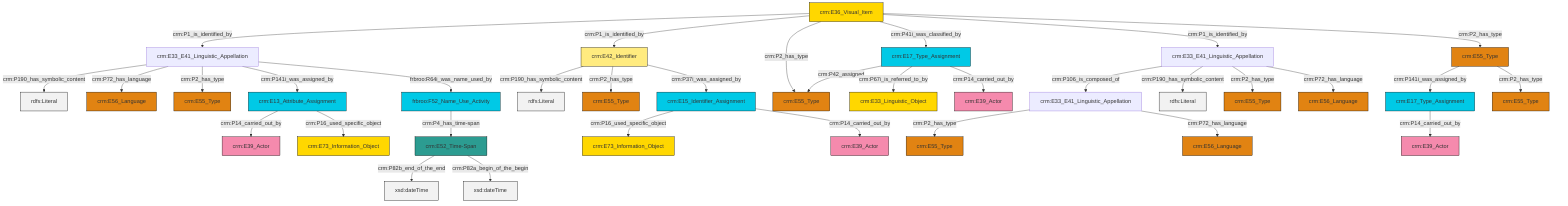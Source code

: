 graph TD
classDef Literal fill:#f2f2f2,stroke:#000000;
classDef CRM_Entity fill:#FFFFFF,stroke:#000000;
classDef Temporal_Entity fill:#00C9E6, stroke:#000000;
classDef Type fill:#E18312, stroke:#000000;
classDef Time-Span fill:#2C9C91, stroke:#000000;
classDef Appellation fill:#FFEB7F, stroke:#000000;
classDef Place fill:#008836, stroke:#000000;
classDef Persistent_Item fill:#B266B2, stroke:#000000;
classDef Conceptual_Object fill:#FFD700, stroke:#000000;
classDef Physical_Thing fill:#D2B48C, stroke:#000000;
classDef Actor fill:#f58aad, stroke:#000000;
classDef PC_Classes fill:#4ce600, stroke:#000000;
classDef Multi fill:#cccccc,stroke:#000000;

0["crm:E55_Type"]:::Type -->|crm:P141i_was_assigned_by| 1["crm:E17_Type_Assignment"]:::Temporal_Entity
6["crm:E17_Type_Assignment"]:::Temporal_Entity -->|crm:P42_assigned| 7["crm:E55_Type"]:::Type
13["crm:E36_Visual_Item"]:::Conceptual_Object -->|crm:P1_is_identified_by| 14["crm:E33_E41_Linguistic_Appellation"]:::Default
18["crm:E33_E41_Linguistic_Appellation"]:::Default -->|crm:P106_is_composed_of| 19["crm:E33_E41_Linguistic_Appellation"]:::Default
6["crm:E17_Type_Assignment"]:::Temporal_Entity -->|crm:P67i_is_referred_to_by| 20["crm:E33_Linguistic_Object"]:::Conceptual_Object
14["crm:E33_E41_Linguistic_Appellation"]:::Default -->|crm:P190_has_symbolic_content| 23[rdfs:Literal]:::Literal
18["crm:E33_E41_Linguistic_Appellation"]:::Default -->|crm:P190_has_symbolic_content| 26[rdfs:Literal]:::Literal
18["crm:E33_E41_Linguistic_Appellation"]:::Default -->|crm:P2_has_type| 8["crm:E55_Type"]:::Type
1["crm:E17_Type_Assignment"]:::Temporal_Entity -->|crm:P14_carried_out_by| 29["crm:E39_Actor"]:::Actor
13["crm:E36_Visual_Item"]:::Conceptual_Object -->|crm:P1_is_identified_by| 21["crm:E42_Identifier"]:::Appellation
6["crm:E17_Type_Assignment"]:::Temporal_Entity -->|crm:P14_carried_out_by| 15["crm:E39_Actor"]:::Actor
21["crm:E42_Identifier"]:::Appellation -->|crm:P190_has_symbolic_content| 40[rdfs:Literal]:::Literal
0["crm:E55_Type"]:::Type -->|crm:P2_has_type| 24["crm:E55_Type"]:::Type
13["crm:E36_Visual_Item"]:::Conceptual_Object -->|crm:P2_has_type| 7["crm:E55_Type"]:::Type
37["crm:E52_Time-Span"]:::Time-Span -->|crm:P82b_end_of_the_end| 46[xsd:dateTime]:::Literal
13["crm:E36_Visual_Item"]:::Conceptual_Object -->|crm:P41i_was_classified_by| 6["crm:E17_Type_Assignment"]:::Temporal_Entity
13["crm:E36_Visual_Item"]:::Conceptual_Object -->|crm:P1_is_identified_by| 18["crm:E33_E41_Linguistic_Appellation"]:::Default
21["crm:E42_Identifier"]:::Appellation -->|crm:P2_has_type| 50["crm:E55_Type"]:::Type
10["crm:E15_Identifier_Assignment"]:::Temporal_Entity -->|crm:P16_used_specific_object| 4["crm:E73_Information_Object"]:::Conceptual_Object
14["crm:E33_E41_Linguistic_Appellation"]:::Default -->|crm:P72_has_language| 48["crm:E56_Language"]:::Type
14["crm:E33_E41_Linguistic_Appellation"]:::Default -->|crm:P2_has_type| 51["crm:E55_Type"]:::Type
13["crm:E36_Visual_Item"]:::Conceptual_Object -->|crm:P2_has_type| 0["crm:E55_Type"]:::Type
19["crm:E33_E41_Linguistic_Appellation"]:::Default -->|crm:P2_has_type| 55["crm:E55_Type"]:::Type
41["crm:E13_Attribute_Assignment"]:::Temporal_Entity -->|crm:P14_carried_out_by| 35["crm:E39_Actor"]:::Actor
14["crm:E33_E41_Linguistic_Appellation"]:::Default -->|crm:P141i_was_assigned_by| 41["crm:E13_Attribute_Assignment"]:::Temporal_Entity
18["crm:E33_E41_Linguistic_Appellation"]:::Default -->|crm:P72_has_language| 56["crm:E56_Language"]:::Type
19["crm:E33_E41_Linguistic_Appellation"]:::Default -->|crm:P72_has_language| 43["crm:E56_Language"]:::Type
21["crm:E42_Identifier"]:::Appellation -->|crm:P37i_was_assigned_by| 10["crm:E15_Identifier_Assignment"]:::Temporal_Entity
41["crm:E13_Attribute_Assignment"]:::Temporal_Entity -->|crm:P16_used_specific_object| 33["crm:E73_Information_Object"]:::Conceptual_Object
14["crm:E33_E41_Linguistic_Appellation"]:::Default -->|frbroo:R64i_was_name_used_by| 27["frbroo:F52_Name_Use_Activity"]:::Temporal_Entity
37["crm:E52_Time-Span"]:::Time-Span -->|crm:P82a_begin_of_the_begin| 62[xsd:dateTime]:::Literal
10["crm:E15_Identifier_Assignment"]:::Temporal_Entity -->|crm:P14_carried_out_by| 2["crm:E39_Actor"]:::Actor
27["frbroo:F52_Name_Use_Activity"]:::Temporal_Entity -->|crm:P4_has_time-span| 37["crm:E52_Time-Span"]:::Time-Span